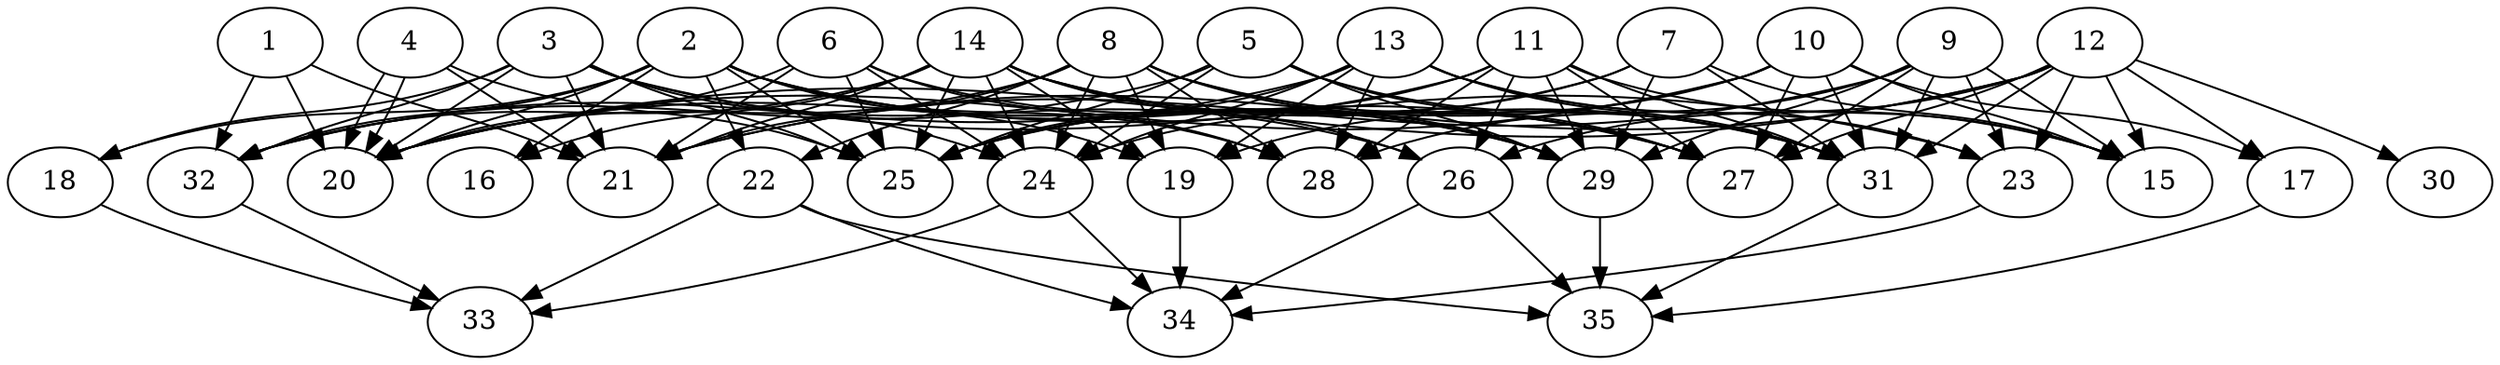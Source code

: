 // DAG (tier=3-complex, mode=data, n=35, ccr=0.528, fat=0.742, density=0.723, regular=0.377, jump=0.343, mindata=4194304, maxdata=33554432)
// DAG automatically generated by daggen at Sun Aug 24 16:33:35 2025
// /home/ermia/Project/Environments/daggen/bin/daggen --dot --ccr 0.528 --fat 0.742 --regular 0.377 --density 0.723 --jump 0.343 --mindata 4194304 --maxdata 33554432 -n 35 
digraph G {
  1 [size="1777257993975489792", alpha="0.12", expect_size="888628996987744896"]
  1 -> 20 [size ="1151066301267968"]
  1 -> 21 [size ="1151066301267968"]
  1 -> 32 [size ="1151066301267968"]
  2 [size="20977516105312174604288", alpha="0.19", expect_size="10488758052656087302144"]
  2 -> 16 [size ="6084982904717312"]
  2 -> 18 [size ="6084982904717312"]
  2 -> 19 [size ="6084982904717312"]
  2 -> 20 [size ="6084982904717312"]
  2 -> 22 [size ="6084982904717312"]
  2 -> 25 [size ="6084982904717312"]
  2 -> 27 [size ="6084982904717312"]
  2 -> 28 [size ="6084982904717312"]
  2 -> 29 [size ="6084982904717312"]
  2 -> 32 [size ="6084982904717312"]
  3 [size="194073966626037825536", alpha="0.14", expect_size="97036983313018912768"]
  3 -> 18 [size ="268164638179328"]
  3 -> 20 [size ="268164638179328"]
  3 -> 21 [size ="268164638179328"]
  3 -> 23 [size ="268164638179328"]
  3 -> 24 [size ="268164638179328"]
  3 -> 25 [size ="268164638179328"]
  3 -> 26 [size ="268164638179328"]
  3 -> 32 [size ="268164638179328"]
  4 [size="7732037361132127232", alpha="0.15", expect_size="3866018680566063616"]
  4 -> 20 [size ="5753002526769152"]
  4 -> 20 [size ="5753002526769152"]
  4 -> 21 [size ="5753002526769152"]
  4 -> 25 [size ="5753002526769152"]
  5 [size="10609028914095437824", alpha="0.06", expect_size="5304514457047718912"]
  5 -> 24 [size ="4143931046494208"]
  5 -> 25 [size ="4143931046494208"]
  5 -> 27 [size ="4143931046494208"]
  5 -> 29 [size ="4143931046494208"]
  5 -> 31 [size ="4143931046494208"]
  5 -> 32 [size ="4143931046494208"]
  6 [size="1699514791160741376", alpha="0.10", expect_size="849757395580370688"]
  6 -> 20 [size ="1384501238300672"]
  6 -> 21 [size ="1384501238300672"]
  6 -> 24 [size ="1384501238300672"]
  6 -> 25 [size ="1384501238300672"]
  6 -> 28 [size ="1384501238300672"]
  6 -> 29 [size ="1384501238300672"]
  7 [size="1791016927828554240", alpha="0.01", expect_size="895508463914277120"]
  7 -> 15 [size ="3460268084428800"]
  7 -> 24 [size ="3460268084428800"]
  7 -> 25 [size ="3460268084428800"]
  7 -> 29 [size ="3460268084428800"]
  7 -> 31 [size ="3460268084428800"]
  8 [size="5041189515403413504", alpha="0.19", expect_size="2520594757701706752"]
  8 -> 19 [size ="4451476038483968"]
  8 -> 20 [size ="4451476038483968"]
  8 -> 21 [size ="4451476038483968"]
  8 -> 22 [size ="4451476038483968"]
  8 -> 24 [size ="4451476038483968"]
  8 -> 27 [size ="4451476038483968"]
  8 -> 28 [size ="4451476038483968"]
  8 -> 29 [size ="4451476038483968"]
  8 -> 31 [size ="4451476038483968"]
  9 [size="54807592290821512", alpha="0.10", expect_size="27403796145410756"]
  9 -> 15 [size ="5055423140855808"]
  9 -> 21 [size ="5055423140855808"]
  9 -> 23 [size ="5055423140855808"]
  9 -> 27 [size ="5055423140855808"]
  9 -> 28 [size ="5055423140855808"]
  9 -> 29 [size ="5055423140855808"]
  9 -> 31 [size ="5055423140855808"]
  10 [size="207416533070344448", alpha="0.00", expect_size="103708266535172224"]
  10 -> 15 [size ="8201964500287488"]
  10 -> 17 [size ="8201964500287488"]
  10 -> 19 [size ="8201964500287488"]
  10 -> 20 [size ="8201964500287488"]
  10 -> 25 [size ="8201964500287488"]
  10 -> 27 [size ="8201964500287488"]
  10 -> 31 [size ="8201964500287488"]
  11 [size="24395943954915690283008", alpha="0.12", expect_size="12197971977457845141504"]
  11 -> 15 [size ="6729276988588032"]
  11 -> 20 [size ="6729276988588032"]
  11 -> 25 [size ="6729276988588032"]
  11 -> 26 [size ="6729276988588032"]
  11 -> 27 [size ="6729276988588032"]
  11 -> 28 [size ="6729276988588032"]
  11 -> 29 [size ="6729276988588032"]
  11 -> 31 [size ="6729276988588032"]
  12 [size="1465182320238509312", alpha="0.17", expect_size="732591160119254656"]
  12 -> 15 [size ="858774717857792"]
  12 -> 17 [size ="858774717857792"]
  12 -> 20 [size ="858774717857792"]
  12 -> 21 [size ="858774717857792"]
  12 -> 23 [size ="858774717857792"]
  12 -> 26 [size ="858774717857792"]
  12 -> 27 [size ="858774717857792"]
  12 -> 30 [size ="858774717857792"]
  12 -> 31 [size ="858774717857792"]
  13 [size="3009857741013209600", alpha="0.12", expect_size="1504928870506604800"]
  13 -> 15 [size ="1372242889932800"]
  13 -> 19 [size ="1372242889932800"]
  13 -> 23 [size ="1372242889932800"]
  13 -> 24 [size ="1372242889932800"]
  13 -> 25 [size ="1372242889932800"]
  13 -> 28 [size ="1372242889932800"]
  13 -> 31 [size ="1372242889932800"]
  13 -> 32 [size ="1372242889932800"]
  14 [size="65245122915788232", alpha="0.11", expect_size="32622561457894116"]
  14 -> 16 [size ="152877020479488"]
  14 -> 19 [size ="152877020479488"]
  14 -> 21 [size ="152877020479488"]
  14 -> 24 [size ="152877020479488"]
  14 -> 25 [size ="152877020479488"]
  14 -> 26 [size ="152877020479488"]
  14 -> 27 [size ="152877020479488"]
  14 -> 29 [size ="152877020479488"]
  14 -> 31 [size ="152877020479488"]
  14 -> 32 [size ="152877020479488"]
  15 [size="557158545325776192", alpha="0.15", expect_size="278579272662888096"]
  16 [size="68645974212771752", alpha="0.10", expect_size="34322987106385876"]
  17 [size="8506684723916800", alpha="0.01", expect_size="4253342361958400"]
  17 -> 35 [size ="454407539916800"]
  18 [size="6728216663751701561344", alpha="0.07", expect_size="3364108331875850780672"]
  18 -> 33 [size ="2851171223994368"]
  19 [size="4226921620555004416", alpha="0.11", expect_size="2113460810277502208"]
  19 -> 34 [size ="1740186606108672"]
  20 [size="30964188821419100", alpha="0.12", expect_size="15482094410709550"]
  21 [size="359142908699761600", alpha="0.20", expect_size="179571454349880800"]
  22 [size="94046847821032832", alpha="0.14", expect_size="47023423910516416"]
  22 -> 33 [size ="3874027785420800"]
  22 -> 34 [size ="3874027785420800"]
  22 -> 35 [size ="3874027785420800"]
  23 [size="113720564459830304", alpha="0.12", expect_size="56860282229915152"]
  23 -> 34 [size ="6219011847094272"]
  24 [size="1497244240024700977152", alpha="0.07", expect_size="748622120012350488576"]
  24 -> 33 [size ="1047012229251072"]
  24 -> 34 [size ="1047012229251072"]
  25 [size="16648710998134104", alpha="0.16", expect_size="8324355499067052"]
  26 [size="6437024859558751232", alpha="0.19", expect_size="3218512429779375616"]
  26 -> 34 [size ="3750993883824128"]
  26 -> 35 [size ="3750993883824128"]
  27 [size="1579102870404702666752", alpha="0.11", expect_size="789551435202351333376"]
  28 [size="118879679112277056", alpha="0.08", expect_size="59439839556138528"]
  29 [size="7121008832638015766528", alpha="0.02", expect_size="3560504416319007883264"]
  29 -> 35 [size ="2961085879549952"]
  30 [size="10177276312302835990528", alpha="0.08", expect_size="5088638156151417995264"]
  31 [size="523619421237811200", alpha="0.08", expect_size="261809710618905600"]
  31 -> 35 [size ="553779200000000"]
  32 [size="18225536723106032", alpha="0.12", expect_size="9112768361553016"]
  32 -> 33 [size ="1413533807935488"]
  33 [size="619042791154382208", alpha="0.16", expect_size="309521395577191104"]
  34 [size="12911453559433723904000", alpha="0.18", expect_size="6455726779716861952000"]
  35 [size="9134487823895396089856", alpha="0.19", expect_size="4567243911947698044928"]
}